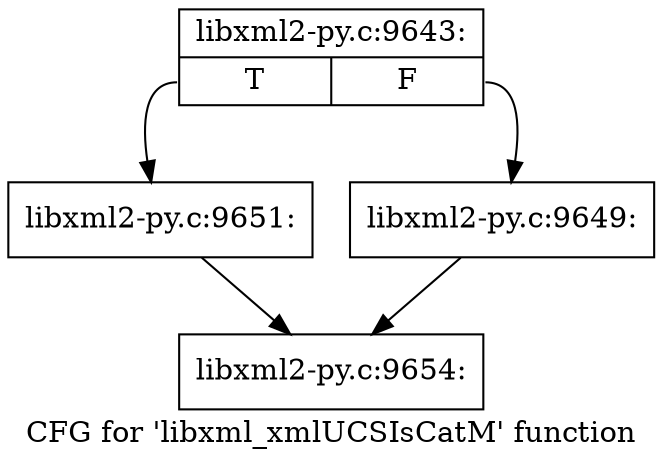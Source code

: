 digraph "CFG for 'libxml_xmlUCSIsCatM' function" {
	label="CFG for 'libxml_xmlUCSIsCatM' function";

	Node0x453f880 [shape=record,label="{libxml2-py.c:9643:|{<s0>T|<s1>F}}"];
	Node0x453f880:s0 -> Node0x4542730;
	Node0x453f880:s1 -> Node0x45426e0;
	Node0x45426e0 [shape=record,label="{libxml2-py.c:9649:}"];
	Node0x45426e0 -> Node0x4541340;
	Node0x4542730 [shape=record,label="{libxml2-py.c:9651:}"];
	Node0x4542730 -> Node0x4541340;
	Node0x4541340 [shape=record,label="{libxml2-py.c:9654:}"];
}
